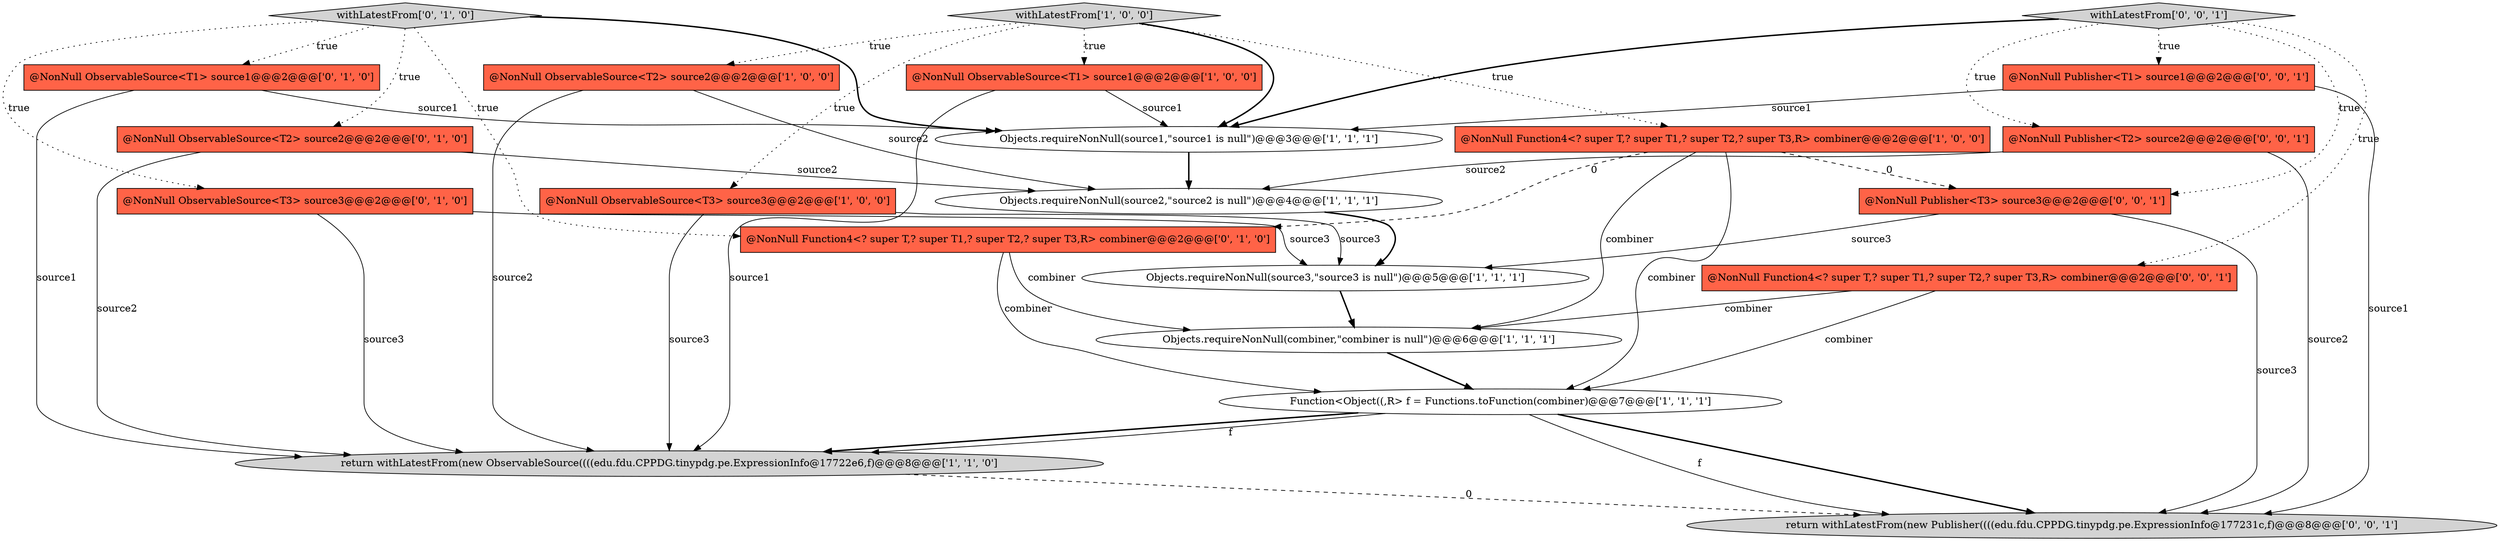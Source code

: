 digraph {
7 [style = filled, label = "@NonNull ObservableSource<T2> source2@@@2@@@['1', '0', '0']", fillcolor = tomato, shape = box image = "AAA0AAABBB1BBB"];
11 [style = filled, label = "@NonNull ObservableSource<T1> source1@@@2@@@['0', '1', '0']", fillcolor = tomato, shape = box image = "AAA0AAABBB2BBB"];
16 [style = filled, label = "@NonNull Publisher<T1> source1@@@2@@@['0', '0', '1']", fillcolor = tomato, shape = box image = "AAA0AAABBB3BBB"];
4 [style = filled, label = "Objects.requireNonNull(source2,\"source2 is null\")@@@4@@@['1', '1', '1']", fillcolor = white, shape = ellipse image = "AAA0AAABBB1BBB"];
17 [style = filled, label = "@NonNull Publisher<T2> source2@@@2@@@['0', '0', '1']", fillcolor = tomato, shape = box image = "AAA0AAABBB3BBB"];
10 [style = filled, label = "@NonNull Function4<? super T,? super T1,? super T2,? super T3,R> combiner@@@2@@@['1', '0', '0']", fillcolor = tomato, shape = box image = "AAA1AAABBB1BBB"];
8 [style = filled, label = "withLatestFrom['1', '0', '0']", fillcolor = lightgray, shape = diamond image = "AAA0AAABBB1BBB"];
9 [style = filled, label = "Objects.requireNonNull(source3,\"source3 is null\")@@@5@@@['1', '1', '1']", fillcolor = white, shape = ellipse image = "AAA0AAABBB1BBB"];
21 [style = filled, label = "withLatestFrom['0', '0', '1']", fillcolor = lightgray, shape = diamond image = "AAA0AAABBB3BBB"];
20 [style = filled, label = "@NonNull Publisher<T3> source3@@@2@@@['0', '0', '1']", fillcolor = tomato, shape = box image = "AAA0AAABBB3BBB"];
5 [style = filled, label = "return withLatestFrom(new ObservableSource((((edu.fdu.CPPDG.tinypdg.pe.ExpressionInfo@17722e6,f)@@@8@@@['1', '1', '0']", fillcolor = lightgray, shape = ellipse image = "AAA0AAABBB1BBB"];
12 [style = filled, label = "@NonNull ObservableSource<T3> source3@@@2@@@['0', '1', '0']", fillcolor = tomato, shape = box image = "AAA0AAABBB2BBB"];
18 [style = filled, label = "@NonNull Function4<? super T,? super T1,? super T2,? super T3,R> combiner@@@2@@@['0', '0', '1']", fillcolor = tomato, shape = box image = "AAA0AAABBB3BBB"];
0 [style = filled, label = "Objects.requireNonNull(source1,\"source1 is null\")@@@3@@@['1', '1', '1']", fillcolor = white, shape = ellipse image = "AAA0AAABBB1BBB"];
14 [style = filled, label = "@NonNull Function4<? super T,? super T1,? super T2,? super T3,R> combiner@@@2@@@['0', '1', '0']", fillcolor = tomato, shape = box image = "AAA1AAABBB2BBB"];
1 [style = filled, label = "Function<Object((,R> f = Functions.toFunction(combiner)@@@7@@@['1', '1', '1']", fillcolor = white, shape = ellipse image = "AAA0AAABBB1BBB"];
2 [style = filled, label = "Objects.requireNonNull(combiner,\"combiner is null\")@@@6@@@['1', '1', '1']", fillcolor = white, shape = ellipse image = "AAA0AAABBB1BBB"];
3 [style = filled, label = "@NonNull ObservableSource<T3> source3@@@2@@@['1', '0', '0']", fillcolor = tomato, shape = box image = "AAA0AAABBB1BBB"];
15 [style = filled, label = "withLatestFrom['0', '1', '0']", fillcolor = lightgray, shape = diamond image = "AAA0AAABBB2BBB"];
19 [style = filled, label = "return withLatestFrom(new Publisher((((edu.fdu.CPPDG.tinypdg.pe.ExpressionInfo@177231c,f)@@@8@@@['0', '0', '1']", fillcolor = lightgray, shape = ellipse image = "AAA0AAABBB3BBB"];
6 [style = filled, label = "@NonNull ObservableSource<T1> source1@@@2@@@['1', '0', '0']", fillcolor = tomato, shape = box image = "AAA0AAABBB1BBB"];
13 [style = filled, label = "@NonNull ObservableSource<T2> source2@@@2@@@['0', '1', '0']", fillcolor = tomato, shape = box image = "AAA0AAABBB2BBB"];
20->19 [style = solid, label="source3"];
1->5 [style = bold, label=""];
4->9 [style = bold, label=""];
11->0 [style = solid, label="source1"];
21->20 [style = dotted, label="true"];
21->0 [style = bold, label=""];
16->0 [style = solid, label="source1"];
9->2 [style = bold, label=""];
16->19 [style = solid, label="source1"];
21->18 [style = dotted, label="true"];
2->1 [style = bold, label=""];
20->9 [style = solid, label="source3"];
14->1 [style = solid, label="combiner"];
1->19 [style = solid, label="f"];
10->2 [style = solid, label="combiner"];
6->5 [style = solid, label="source1"];
3->9 [style = solid, label="source3"];
3->5 [style = solid, label="source3"];
8->7 [style = dotted, label="true"];
21->17 [style = dotted, label="true"];
1->5 [style = solid, label="f"];
12->9 [style = solid, label="source3"];
8->10 [style = dotted, label="true"];
15->14 [style = dotted, label="true"];
14->2 [style = solid, label="combiner"];
6->0 [style = solid, label="source1"];
8->3 [style = dotted, label="true"];
17->19 [style = solid, label="source2"];
17->4 [style = solid, label="source2"];
15->13 [style = dotted, label="true"];
8->0 [style = bold, label=""];
7->5 [style = solid, label="source2"];
11->5 [style = solid, label="source1"];
8->6 [style = dotted, label="true"];
0->4 [style = bold, label=""];
18->1 [style = solid, label="combiner"];
15->0 [style = bold, label=""];
13->5 [style = solid, label="source2"];
15->11 [style = dotted, label="true"];
10->1 [style = solid, label="combiner"];
13->4 [style = solid, label="source2"];
15->12 [style = dotted, label="true"];
10->20 [style = dashed, label="0"];
7->4 [style = solid, label="source2"];
18->2 [style = solid, label="combiner"];
12->5 [style = solid, label="source3"];
21->16 [style = dotted, label="true"];
1->19 [style = bold, label=""];
5->19 [style = dashed, label="0"];
10->14 [style = dashed, label="0"];
}
